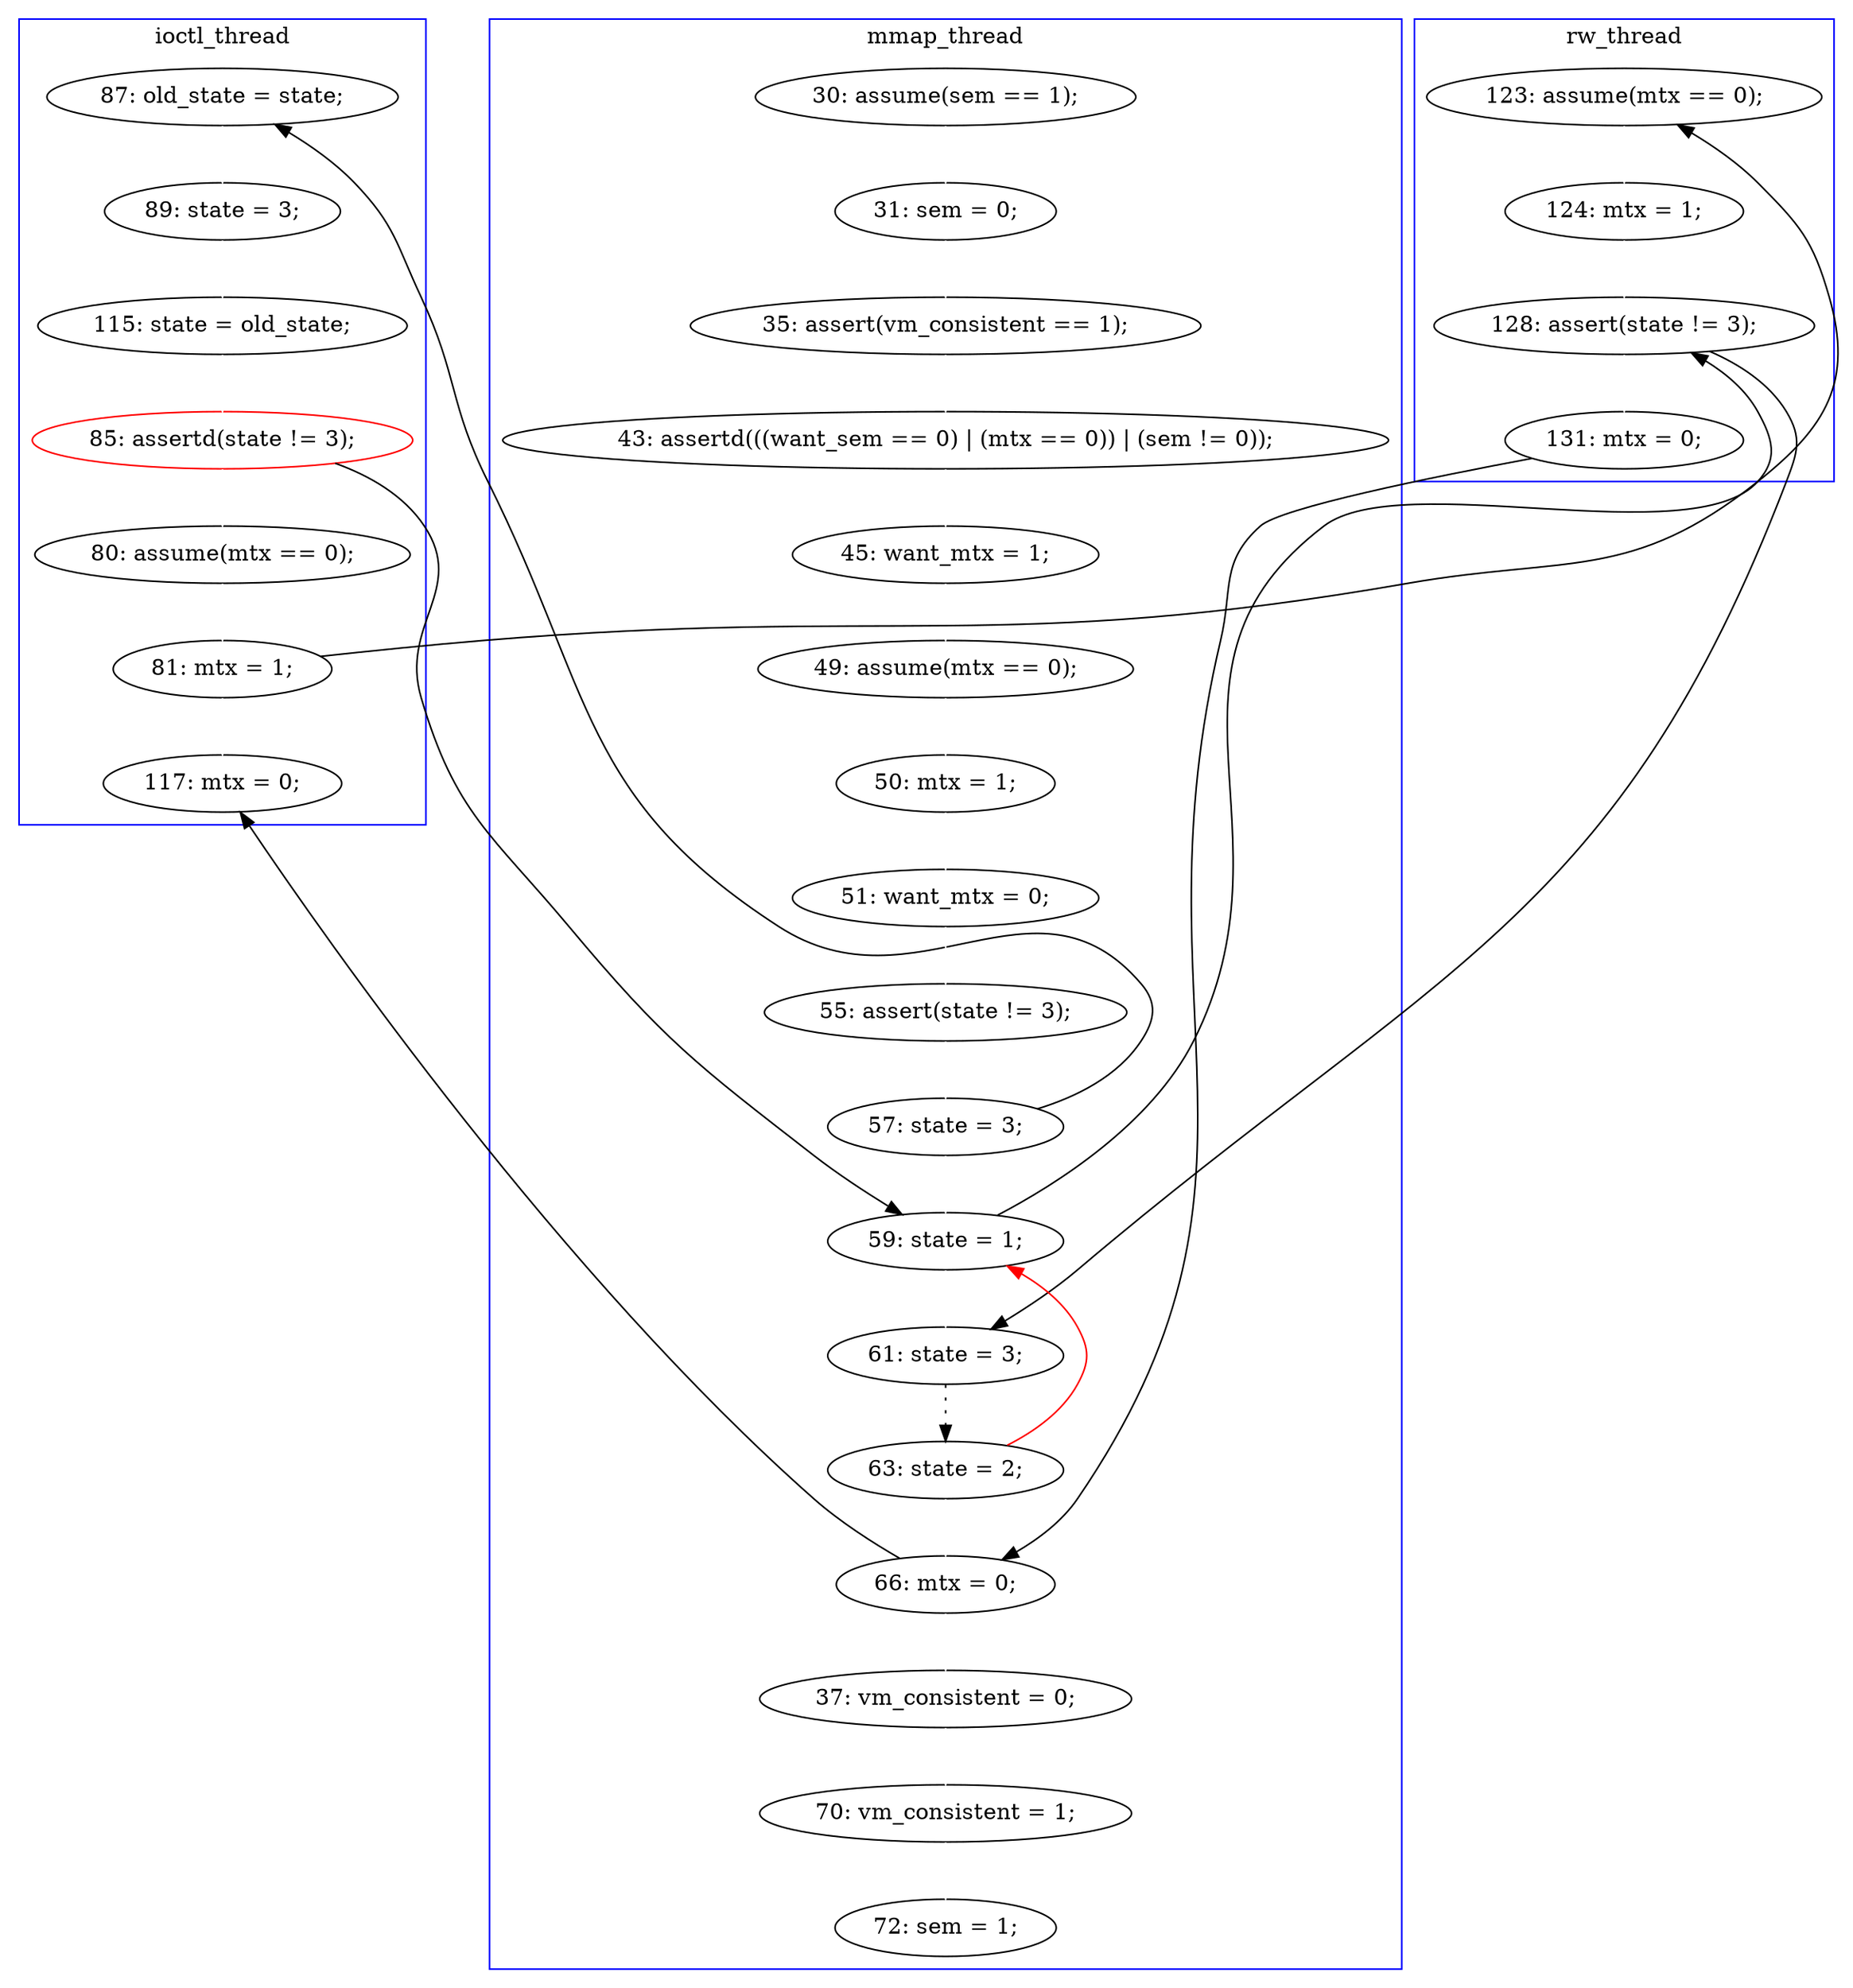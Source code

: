 digraph Counterexample {
	20 -> 30 [color = white, style = solid]
	11 -> 12 [color = white, style = solid]
	20 -> 23 [color = black, style = solid, constraint = false]
	17 -> 18 [color = white, style = solid]
	19 -> 20 [color = white, style = solid]
	18 -> 19 [color = white, style = solid]
	40 -> 41 [color = white, style = solid]
	24 -> 25 [color = white, style = solid]
	34 -> 36 [color = white, style = solid]
	42 -> 43 [color = white, style = solid]
	35 -> 37 [color = black, style = dotted]
	25 -> 26 [color = white, style = solid]
	34 -> 35 [color = black, style = solid, constraint = false]
	41 -> 42 [color = white, style = solid]
	13 -> 14 [color = white, style = solid]
	37 -> 40 [color = white, style = solid]
	30 -> 35 [color = white, style = solid]
	12 -> 13 [color = white, style = solid]
	36 -> 40 [color = black, style = solid, constraint = false]
	16 -> 17 [color = white, style = solid]
	40 -> 49 [color = black, style = solid, constraint = false]
	14 -> 15 [color = white, style = solid]
	15 -> 16 [color = white, style = solid]
	28 -> 32 [color = black, style = solid, constraint = false]
	32 -> 33 [color = white, style = solid]
	23 -> 24 [color = white, style = solid]
	30 -> 34 [color = black, style = solid, constraint = false]
	37 -> 30 [color = red, style = solid, constraint = false]
	26 -> 27 [color = white, style = solid]
	26 -> 30 [color = black, style = solid, constraint = false]
	33 -> 34 [color = white, style = solid]
	27 -> 28 [color = white, style = solid]
	28 -> 49 [color = white, style = solid]
	subgraph cluster3 {
		label = rw_thread
		color = blue
		32  [label = "123: assume(mtx == 0);"]
		34  [label = "128: assert(state != 3);"]
		33  [label = "124: mtx = 1;"]
		36  [label = "131: mtx = 0;"]
	}
	subgraph cluster2 {
		label = ioctl_thread
		color = blue
		24  [label = "89: state = 3;"]
		25  [label = "115: state = old_state;"]
		28  [label = "81: mtx = 1;"]
		23  [label = "87: old_state = state;"]
		26  [label = "85: assertd(state != 3);", color = red]
		49  [label = "117: mtx = 0;"]
		27  [label = "80: assume(mtx == 0);"]
	}
	subgraph cluster1 {
		label = mmap_thread
		color = blue
		11  [label = "30: assume(sem == 1);"]
		41  [label = "37: vm_consistent = 0;"]
		14  [label = "43: assertd(((want_sem == 0) | (mtx == 0)) | (sem != 0));"]
		42  [label = "70: vm_consistent = 1;"]
		17  [label = "50: mtx = 1;"]
		43  [label = "72: sem = 1;"]
		37  [label = "63: state = 2;"]
		30  [label = "59: state = 1;"]
		15  [label = "45: want_mtx = 1;"]
		13  [label = "35: assert(vm_consistent == 1);"]
		40  [label = "66: mtx = 0;"]
		16  [label = "49: assume(mtx == 0);"]
		19  [label = "55: assert(state != 3);"]
		12  [label = "31: sem = 0;"]
		18  [label = "51: want_mtx = 0;"]
		20  [label = "57: state = 3;"]
		35  [label = "61: state = 3;"]
	}
}